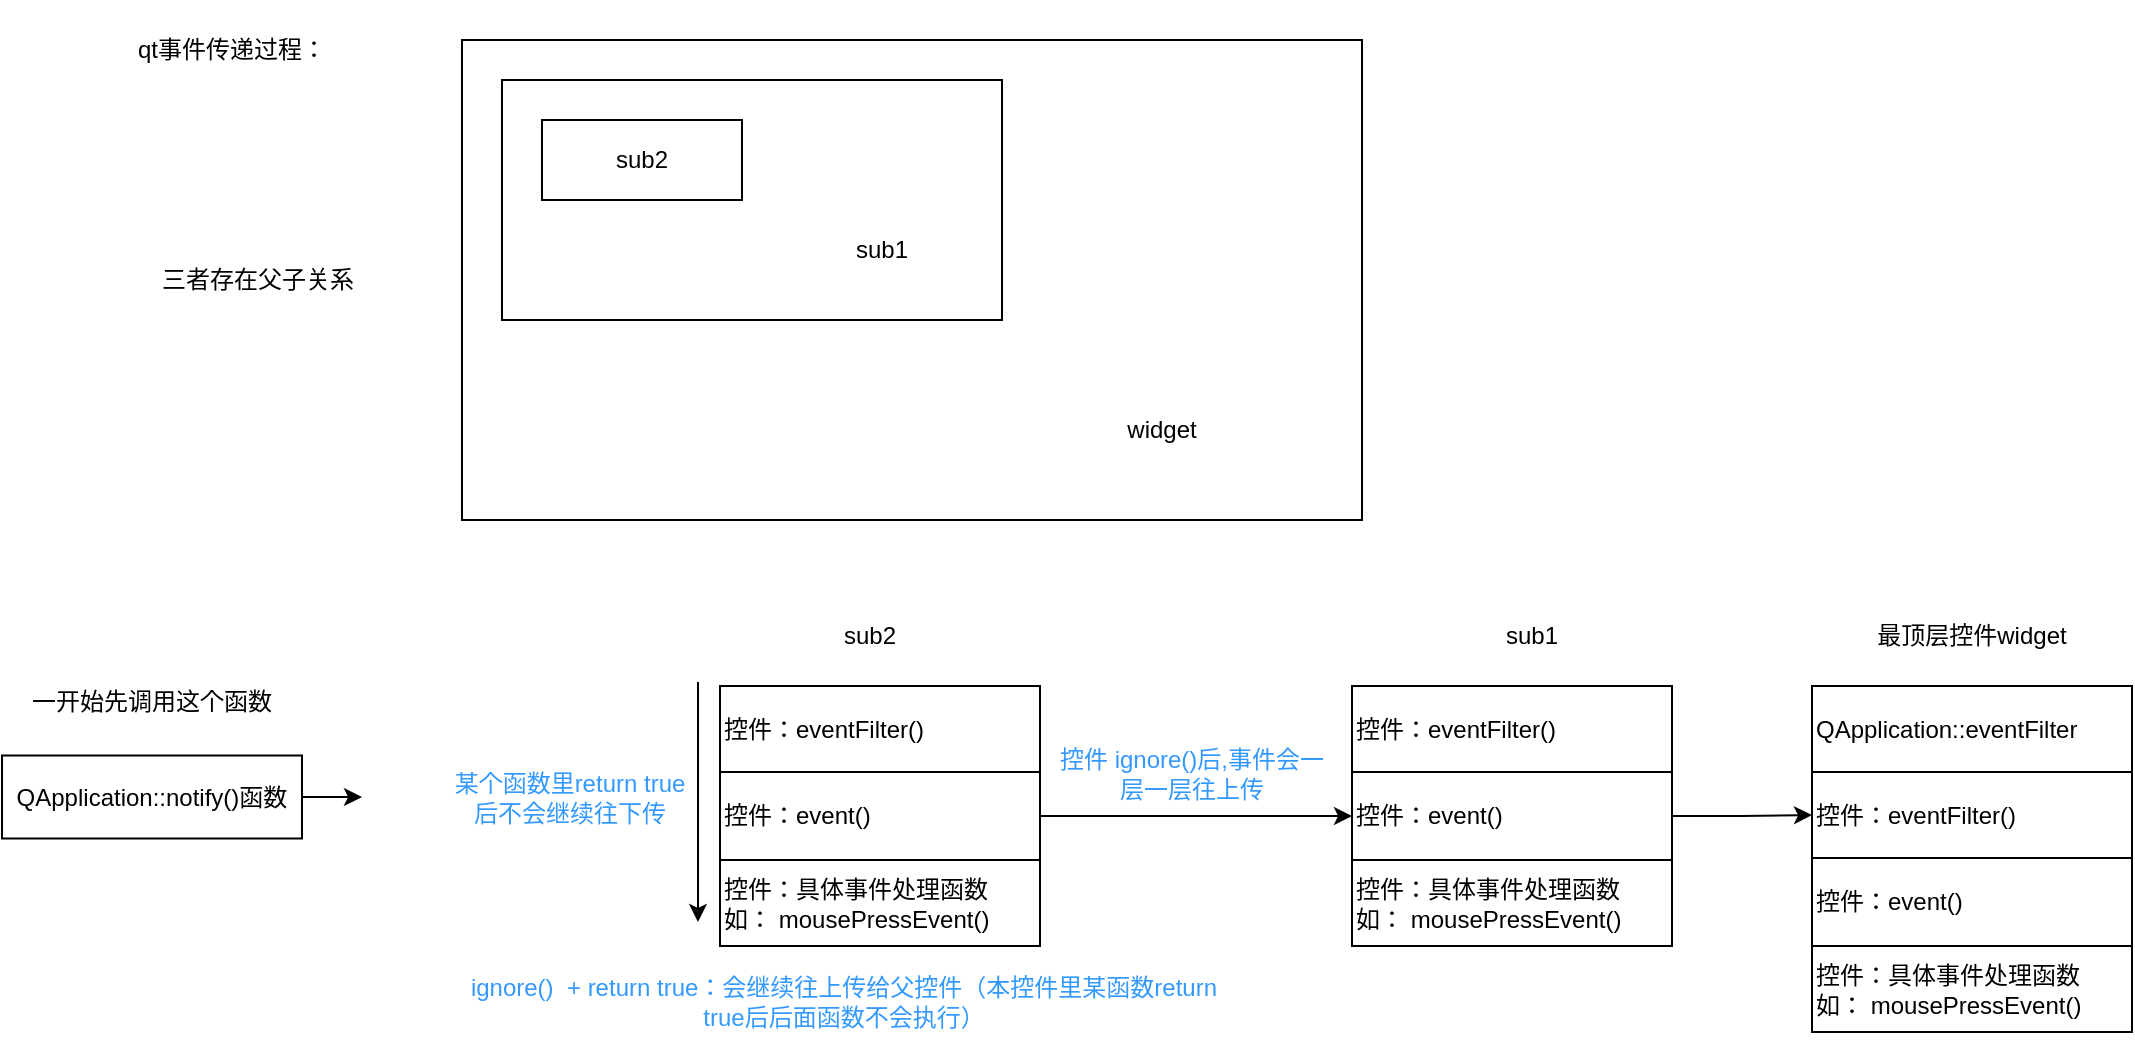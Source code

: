 <mxfile version="21.0.6" type="github">
  <diagram name="第 1 页" id="de9EYRcHxoc9LtJmLU_C">
    <mxGraphModel dx="880" dy="452" grid="1" gridSize="10" guides="1" tooltips="1" connect="1" arrows="1" fold="1" page="1" pageScale="1" pageWidth="1300" pageHeight="1654" math="0" shadow="0">
      <root>
        <mxCell id="0" />
        <mxCell id="1" parent="0" />
        <mxCell id="q-_vaqqeLDXGKakdb1CM-1" value="qt事件传递过程：" style="text;html=1;strokeColor=none;fillColor=none;align=center;verticalAlign=middle;whiteSpace=wrap;rounded=0;" parent="1" vertex="1">
          <mxGeometry x="80" y="50" width="130" height="50" as="geometry" />
        </mxCell>
        <mxCell id="q-_vaqqeLDXGKakdb1CM-2" value="" style="rounded=0;whiteSpace=wrap;html=1;" parent="1" vertex="1">
          <mxGeometry x="260" y="70" width="450" height="240" as="geometry" />
        </mxCell>
        <mxCell id="q-_vaqqeLDXGKakdb1CM-3" value="" style="rounded=0;whiteSpace=wrap;html=1;" parent="1" vertex="1">
          <mxGeometry x="280" y="90" width="250" height="120" as="geometry" />
        </mxCell>
        <mxCell id="q-_vaqqeLDXGKakdb1CM-4" value="sub2" style="rounded=0;whiteSpace=wrap;html=1;" parent="1" vertex="1">
          <mxGeometry x="300" y="110" width="100" height="40" as="geometry" />
        </mxCell>
        <mxCell id="q-_vaqqeLDXGKakdb1CM-5" value="widget" style="text;html=1;strokeColor=none;fillColor=none;align=center;verticalAlign=middle;whiteSpace=wrap;rounded=0;" parent="1" vertex="1">
          <mxGeometry x="580" y="250" width="60" height="30" as="geometry" />
        </mxCell>
        <mxCell id="q-_vaqqeLDXGKakdb1CM-6" value="sub1" style="text;html=1;strokeColor=none;fillColor=none;align=center;verticalAlign=middle;whiteSpace=wrap;rounded=0;" parent="1" vertex="1">
          <mxGeometry x="440" y="160" width="60" height="30" as="geometry" />
        </mxCell>
        <mxCell id="q-_vaqqeLDXGKakdb1CM-7" value="sub2" style="text;html=1;strokeColor=none;fillColor=none;align=center;verticalAlign=middle;whiteSpace=wrap;rounded=0;" parent="1" vertex="1">
          <mxGeometry x="434" y="353" width="60" height="30" as="geometry" />
        </mxCell>
        <mxCell id="q-_vaqqeLDXGKakdb1CM-9" value="sub1" style="text;html=1;strokeColor=none;fillColor=none;align=center;verticalAlign=middle;whiteSpace=wrap;rounded=0;" parent="1" vertex="1">
          <mxGeometry x="765" y="353" width="60" height="30" as="geometry" />
        </mxCell>
        <mxCell id="q-_vaqqeLDXGKakdb1CM-10" value="最顶层控件widget" style="text;html=1;strokeColor=none;fillColor=none;align=center;verticalAlign=middle;whiteSpace=wrap;rounded=0;" parent="1" vertex="1">
          <mxGeometry x="950" y="358" width="130" height="20" as="geometry" />
        </mxCell>
        <mxCell id="q-_vaqqeLDXGKakdb1CM-11" value="" style="shape=table;startSize=0;container=1;collapsible=0;childLayout=tableLayout;align=left;" parent="1" vertex="1">
          <mxGeometry x="389" y="393" width="160" height="130" as="geometry" />
        </mxCell>
        <mxCell id="q-_vaqqeLDXGKakdb1CM-12" value="" style="shape=tableRow;horizontal=0;startSize=0;swimlaneHead=0;swimlaneBody=0;strokeColor=inherit;top=0;left=0;bottom=0;right=0;collapsible=0;dropTarget=0;fillColor=none;points=[[0,0.5],[1,0.5]];portConstraint=eastwest;" parent="q-_vaqqeLDXGKakdb1CM-11" vertex="1">
          <mxGeometry width="160" height="43" as="geometry" />
        </mxCell>
        <mxCell id="q-_vaqqeLDXGKakdb1CM-13" value="控件：eventFilter()" style="shape=partialRectangle;html=1;whiteSpace=wrap;connectable=0;strokeColor=inherit;overflow=hidden;fillColor=none;top=0;left=0;bottom=0;right=0;pointerEvents=1;align=left;" parent="q-_vaqqeLDXGKakdb1CM-12" vertex="1">
          <mxGeometry width="160" height="43" as="geometry">
            <mxRectangle width="160" height="43" as="alternateBounds" />
          </mxGeometry>
        </mxCell>
        <mxCell id="q-_vaqqeLDXGKakdb1CM-14" value="" style="shape=tableRow;horizontal=0;startSize=0;swimlaneHead=0;swimlaneBody=0;strokeColor=inherit;top=0;left=0;bottom=0;right=0;collapsible=0;dropTarget=0;fillColor=none;points=[[0,0.5],[1,0.5]];portConstraint=eastwest;" parent="q-_vaqqeLDXGKakdb1CM-11" vertex="1">
          <mxGeometry y="43" width="160" height="44" as="geometry" />
        </mxCell>
        <mxCell id="q-_vaqqeLDXGKakdb1CM-15" value="控件：event()" style="shape=partialRectangle;html=1;whiteSpace=wrap;connectable=0;strokeColor=inherit;overflow=hidden;fillColor=none;top=0;left=0;bottom=0;right=0;pointerEvents=1;align=left;" parent="q-_vaqqeLDXGKakdb1CM-14" vertex="1">
          <mxGeometry width="160" height="44" as="geometry">
            <mxRectangle width="160" height="44" as="alternateBounds" />
          </mxGeometry>
        </mxCell>
        <mxCell id="q-_vaqqeLDXGKakdb1CM-16" value="" style="shape=tableRow;horizontal=0;startSize=0;swimlaneHead=0;swimlaneBody=0;strokeColor=inherit;top=0;left=0;bottom=0;right=0;collapsible=0;dropTarget=0;fillColor=none;points=[[0,0.5],[1,0.5]];portConstraint=eastwest;" parent="q-_vaqqeLDXGKakdb1CM-11" vertex="1">
          <mxGeometry y="87" width="160" height="43" as="geometry" />
        </mxCell>
        <mxCell id="q-_vaqqeLDXGKakdb1CM-17" value="控件：具体事件处理函数&lt;br&gt;如：&amp;nbsp;&lt;span style=&quot;background-color: initial;&quot;&gt;mousePressEvent()&lt;/span&gt;" style="shape=partialRectangle;html=1;whiteSpace=wrap;connectable=0;strokeColor=inherit;overflow=hidden;fillColor=none;top=0;left=0;bottom=0;right=0;pointerEvents=1;align=left;" parent="q-_vaqqeLDXGKakdb1CM-16" vertex="1">
          <mxGeometry width="160" height="43" as="geometry">
            <mxRectangle width="160" height="43" as="alternateBounds" />
          </mxGeometry>
        </mxCell>
        <mxCell id="q-_vaqqeLDXGKakdb1CM-18" value="" style="shape=table;startSize=0;container=1;collapsible=0;childLayout=tableLayout;align=left;" parent="1" vertex="1">
          <mxGeometry x="705" y="393" width="160" height="130" as="geometry" />
        </mxCell>
        <mxCell id="q-_vaqqeLDXGKakdb1CM-19" value="" style="shape=tableRow;horizontal=0;startSize=0;swimlaneHead=0;swimlaneBody=0;strokeColor=inherit;top=0;left=0;bottom=0;right=0;collapsible=0;dropTarget=0;fillColor=none;points=[[0,0.5],[1,0.5]];portConstraint=eastwest;" parent="q-_vaqqeLDXGKakdb1CM-18" vertex="1">
          <mxGeometry width="160" height="43" as="geometry" />
        </mxCell>
        <mxCell id="q-_vaqqeLDXGKakdb1CM-20" value="控件：eventFilter()" style="shape=partialRectangle;html=1;whiteSpace=wrap;connectable=0;strokeColor=inherit;overflow=hidden;fillColor=none;top=0;left=0;bottom=0;right=0;pointerEvents=1;align=left;" parent="q-_vaqqeLDXGKakdb1CM-19" vertex="1">
          <mxGeometry width="160" height="43" as="geometry">
            <mxRectangle width="160" height="43" as="alternateBounds" />
          </mxGeometry>
        </mxCell>
        <mxCell id="q-_vaqqeLDXGKakdb1CM-21" value="" style="shape=tableRow;horizontal=0;startSize=0;swimlaneHead=0;swimlaneBody=0;strokeColor=inherit;top=0;left=0;bottom=0;right=0;collapsible=0;dropTarget=0;fillColor=none;points=[[0,0.5],[1,0.5]];portConstraint=eastwest;" parent="q-_vaqqeLDXGKakdb1CM-18" vertex="1">
          <mxGeometry y="43" width="160" height="44" as="geometry" />
        </mxCell>
        <mxCell id="q-_vaqqeLDXGKakdb1CM-22" value="控件：event()" style="shape=partialRectangle;html=1;whiteSpace=wrap;connectable=0;strokeColor=inherit;overflow=hidden;fillColor=none;top=0;left=0;bottom=0;right=0;pointerEvents=1;align=left;" parent="q-_vaqqeLDXGKakdb1CM-21" vertex="1">
          <mxGeometry width="160" height="44" as="geometry">
            <mxRectangle width="160" height="44" as="alternateBounds" />
          </mxGeometry>
        </mxCell>
        <mxCell id="q-_vaqqeLDXGKakdb1CM-23" value="" style="shape=tableRow;horizontal=0;startSize=0;swimlaneHead=0;swimlaneBody=0;strokeColor=inherit;top=0;left=0;bottom=0;right=0;collapsible=0;dropTarget=0;fillColor=none;points=[[0,0.5],[1,0.5]];portConstraint=eastwest;" parent="q-_vaqqeLDXGKakdb1CM-18" vertex="1">
          <mxGeometry y="87" width="160" height="43" as="geometry" />
        </mxCell>
        <mxCell id="q-_vaqqeLDXGKakdb1CM-24" value="控件：具体事件处理函数&lt;br&gt;如：&amp;nbsp;&lt;span style=&quot;background-color: initial;&quot;&gt;mousePressEvent()&lt;/span&gt;" style="shape=partialRectangle;html=1;whiteSpace=wrap;connectable=0;strokeColor=inherit;overflow=hidden;fillColor=none;top=0;left=0;bottom=0;right=0;pointerEvents=1;align=left;" parent="q-_vaqqeLDXGKakdb1CM-23" vertex="1">
          <mxGeometry width="160" height="43" as="geometry">
            <mxRectangle width="160" height="43" as="alternateBounds" />
          </mxGeometry>
        </mxCell>
        <mxCell id="q-_vaqqeLDXGKakdb1CM-25" value="" style="shape=table;startSize=0;container=1;collapsible=0;childLayout=tableLayout;align=left;" parent="1" vertex="1">
          <mxGeometry x="935" y="393" width="160" height="173" as="geometry" />
        </mxCell>
        <mxCell id="q-_vaqqeLDXGKakdb1CM-37" style="shape=tableRow;horizontal=0;startSize=0;swimlaneHead=0;swimlaneBody=0;strokeColor=inherit;top=0;left=0;bottom=0;right=0;collapsible=0;dropTarget=0;fillColor=none;points=[[0,0.5],[1,0.5]];portConstraint=eastwest;" parent="q-_vaqqeLDXGKakdb1CM-25" vertex="1">
          <mxGeometry width="160" height="43" as="geometry" />
        </mxCell>
        <mxCell id="q-_vaqqeLDXGKakdb1CM-38" value="QApplication::eventFilter" style="shape=partialRectangle;html=1;whiteSpace=wrap;connectable=0;strokeColor=inherit;overflow=hidden;fillColor=none;top=0;left=0;bottom=0;right=0;pointerEvents=1;align=left;" parent="q-_vaqqeLDXGKakdb1CM-37" vertex="1">
          <mxGeometry width="160" height="43" as="geometry">
            <mxRectangle width="160" height="43" as="alternateBounds" />
          </mxGeometry>
        </mxCell>
        <mxCell id="q-_vaqqeLDXGKakdb1CM-26" value="" style="shape=tableRow;horizontal=0;startSize=0;swimlaneHead=0;swimlaneBody=0;strokeColor=inherit;top=0;left=0;bottom=0;right=0;collapsible=0;dropTarget=0;fillColor=none;points=[[0,0.5],[1,0.5]];portConstraint=eastwest;" parent="q-_vaqqeLDXGKakdb1CM-25" vertex="1">
          <mxGeometry y="43" width="160" height="43" as="geometry" />
        </mxCell>
        <mxCell id="q-_vaqqeLDXGKakdb1CM-27" value="控件：eventFilter()" style="shape=partialRectangle;html=1;whiteSpace=wrap;connectable=0;strokeColor=inherit;overflow=hidden;fillColor=none;top=0;left=0;bottom=0;right=0;pointerEvents=1;align=left;" parent="q-_vaqqeLDXGKakdb1CM-26" vertex="1">
          <mxGeometry width="160" height="43" as="geometry">
            <mxRectangle width="160" height="43" as="alternateBounds" />
          </mxGeometry>
        </mxCell>
        <mxCell id="q-_vaqqeLDXGKakdb1CM-28" value="" style="shape=tableRow;horizontal=0;startSize=0;swimlaneHead=0;swimlaneBody=0;strokeColor=inherit;top=0;left=0;bottom=0;right=0;collapsible=0;dropTarget=0;fillColor=none;points=[[0,0.5],[1,0.5]];portConstraint=eastwest;" parent="q-_vaqqeLDXGKakdb1CM-25" vertex="1">
          <mxGeometry y="86" width="160" height="44" as="geometry" />
        </mxCell>
        <mxCell id="q-_vaqqeLDXGKakdb1CM-29" value="控件：event()" style="shape=partialRectangle;html=1;whiteSpace=wrap;connectable=0;strokeColor=inherit;overflow=hidden;fillColor=none;top=0;left=0;bottom=0;right=0;pointerEvents=1;align=left;" parent="q-_vaqqeLDXGKakdb1CM-28" vertex="1">
          <mxGeometry width="160" height="44" as="geometry">
            <mxRectangle width="160" height="44" as="alternateBounds" />
          </mxGeometry>
        </mxCell>
        <mxCell id="q-_vaqqeLDXGKakdb1CM-30" value="" style="shape=tableRow;horizontal=0;startSize=0;swimlaneHead=0;swimlaneBody=0;strokeColor=inherit;top=0;left=0;bottom=0;right=0;collapsible=0;dropTarget=0;fillColor=none;points=[[0,0.5],[1,0.5]];portConstraint=eastwest;" parent="q-_vaqqeLDXGKakdb1CM-25" vertex="1">
          <mxGeometry y="130" width="160" height="43" as="geometry" />
        </mxCell>
        <mxCell id="q-_vaqqeLDXGKakdb1CM-31" value="控件：具体事件处理函数&lt;br&gt;如：&amp;nbsp;&lt;span style=&quot;background-color: initial;&quot;&gt;mousePressEvent()&lt;/span&gt;" style="shape=partialRectangle;html=1;whiteSpace=wrap;connectable=0;strokeColor=inherit;overflow=hidden;fillColor=none;top=0;left=0;bottom=0;right=0;pointerEvents=1;align=left;" parent="q-_vaqqeLDXGKakdb1CM-30" vertex="1">
          <mxGeometry width="160" height="43" as="geometry">
            <mxRectangle width="160" height="43" as="alternateBounds" />
          </mxGeometry>
        </mxCell>
        <mxCell id="q-_vaqqeLDXGKakdb1CM-32" style="edgeStyle=orthogonalEdgeStyle;rounded=0;orthogonalLoop=1;jettySize=auto;html=1;exitX=1;exitY=0.5;exitDx=0;exitDy=0;" parent="1" source="q-_vaqqeLDXGKakdb1CM-14" target="q-_vaqqeLDXGKakdb1CM-21" edge="1">
          <mxGeometry relative="1" as="geometry" />
        </mxCell>
        <mxCell id="q-_vaqqeLDXGKakdb1CM-39" style="edgeStyle=orthogonalEdgeStyle;rounded=0;orthogonalLoop=1;jettySize=auto;html=1;exitX=1;exitY=0.5;exitDx=0;exitDy=0;entryX=0;entryY=0.5;entryDx=0;entryDy=0;" parent="1" source="q-_vaqqeLDXGKakdb1CM-21" target="q-_vaqqeLDXGKakdb1CM-26" edge="1">
          <mxGeometry relative="1" as="geometry" />
        </mxCell>
        <mxCell id="q-_vaqqeLDXGKakdb1CM-41" value="&lt;font color=&quot;#3399ff&quot;&gt;控件 ignore()后,事件会一层一层往上传&lt;/font&gt;" style="text;html=1;strokeColor=none;fillColor=none;align=center;verticalAlign=middle;whiteSpace=wrap;rounded=0;" parent="1" vertex="1">
          <mxGeometry x="555" y="421" width="140" height="32" as="geometry" />
        </mxCell>
        <mxCell id="q-_vaqqeLDXGKakdb1CM-43" value="" style="endArrow=classic;html=1;rounded=0;" parent="1" edge="1">
          <mxGeometry width="50" height="50" relative="1" as="geometry">
            <mxPoint x="378" y="391" as="sourcePoint" />
            <mxPoint x="378" y="511" as="targetPoint" />
          </mxGeometry>
        </mxCell>
        <mxCell id="q-_vaqqeLDXGKakdb1CM-44" value="&lt;font color=&quot;#3399ff&quot;&gt;某个函数里return true后不会继续往下传&lt;/font&gt;" style="text;html=1;strokeColor=none;fillColor=none;align=center;verticalAlign=middle;whiteSpace=wrap;rounded=0;" parent="1" vertex="1">
          <mxGeometry x="254" y="421" width="120" height="55" as="geometry" />
        </mxCell>
        <mxCell id="q-_vaqqeLDXGKakdb1CM-45" value="三者存在父子关系" style="text;html=1;strokeColor=none;fillColor=none;align=center;verticalAlign=middle;whiteSpace=wrap;rounded=0;" parent="1" vertex="1">
          <mxGeometry x="93" y="170" width="130" height="40" as="geometry" />
        </mxCell>
        <mxCell id="q-_vaqqeLDXGKakdb1CM-46" value="&lt;font color=&quot;#3399ff&quot;&gt;ignore()&amp;nbsp; + return true：会继续往上传给父控件（本控件里某函数return true后后面函数不会执行）&lt;/font&gt;" style="text;html=1;strokeColor=none;fillColor=none;align=center;verticalAlign=middle;whiteSpace=wrap;rounded=0;" parent="1" vertex="1">
          <mxGeometry x="261" y="523" width="380" height="55" as="geometry" />
        </mxCell>
        <mxCell id="oT2TnzXkXhjvroW_uvNB-2" style="edgeStyle=orthogonalEdgeStyle;rounded=0;orthogonalLoop=1;jettySize=auto;html=1;exitX=1;exitY=0.5;exitDx=0;exitDy=0;" edge="1" parent="1" source="oT2TnzXkXhjvroW_uvNB-3">
          <mxGeometry relative="1" as="geometry">
            <mxPoint x="210" y="448.5" as="targetPoint" />
          </mxGeometry>
        </mxCell>
        <mxCell id="oT2TnzXkXhjvroW_uvNB-1" value="一开始先调用这个函数" style="text;html=1;strokeColor=none;fillColor=none;align=center;verticalAlign=middle;whiteSpace=wrap;rounded=1;" vertex="1" parent="1">
          <mxGeometry x="40" y="381" width="130" height="40" as="geometry" />
        </mxCell>
        <mxCell id="oT2TnzXkXhjvroW_uvNB-3" value="QApplication::notify()函数" style="rounded=0;whiteSpace=wrap;html=1;" vertex="1" parent="1">
          <mxGeometry x="30" y="427.75" width="150" height="41.5" as="geometry" />
        </mxCell>
      </root>
    </mxGraphModel>
  </diagram>
</mxfile>
